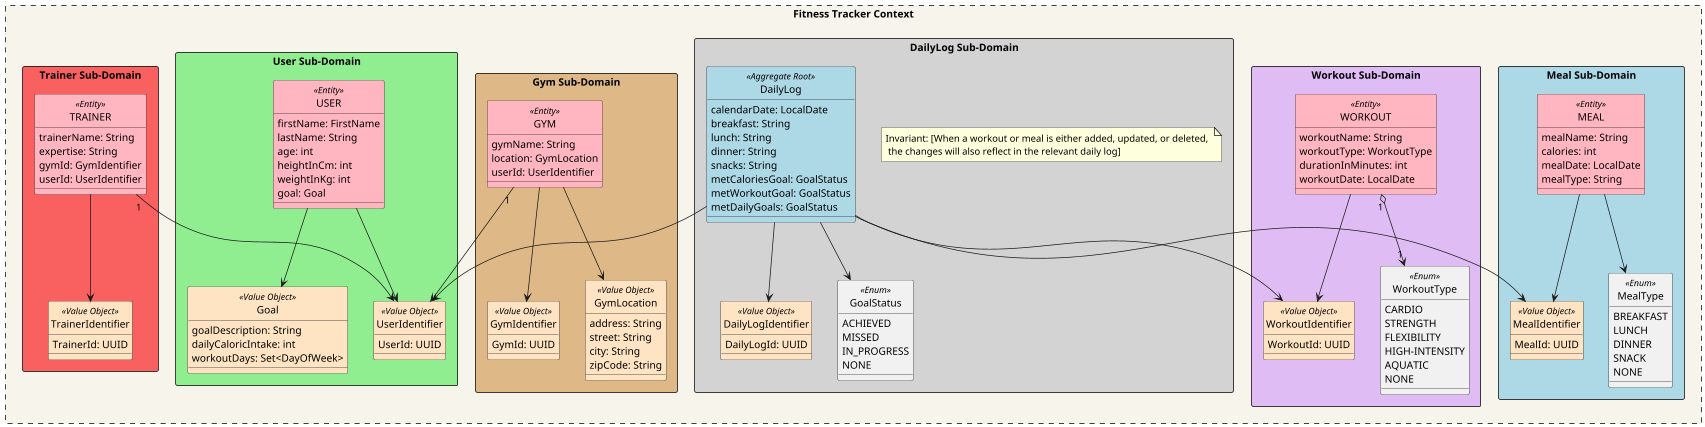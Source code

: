 @startuml
hide circle
top to bottom direction
scale 0.2
!define ENTITY(entityName) class entityName << Entity >>
!define ENUM(enumName) class enumName << Enum >>
!define AGGREGATE(aggregateName) class aggregateName << Aggregate >>
!define AGGREGATE_ROOT(aggregateRootName) class aggregateRootName << Aggregate Root >>
!define AGGREGATE_ROOT_ENTITY(aggregateRootEntityName) class aggregateRootEntityName << Aggregate Root >> << Entity >>
!define VALUE_OBJECT(valueObjectName) class valueObjectName << Value Object >>
!pragma useVerticalIf on
skinparam dpi 350
skinparam packageStyle rectangle
skinparam rectangle {
    BackgroundColor #f7f4eb
    BorderColor Black
}
rectangle "Fitness Tracker Context" as BoundedContextFitnessTracker #line.dashed {
    Package "User Sub-Domain" as User <<Rectangle>> #LightGreen {
        ENTITY(USER) #lightPink{
            firstName: FirstName
            lastName: String
            age: int
            heightInCm: int
            weightInKg: int
            goal: Goal
        }

        VALUE_OBJECT(UserIdentifier) #Bisque{
            UserId: UUID
        }

        VALUE_OBJECT(Goal) #Bisque{
            goalDescription: String
            dailyCaloricIntake: int
            workoutDays: Set<DayOfWeek>
        }

        USER --> UserIdentifier
        USER --> Goal
    }

    Package "Workout Sub-Domain" as Workout <<Rectangle>> #DFBDF4 {
        ENTITY(WORKOUT) #lightPink{
            workoutName: String
            workoutType: WorkoutType
            durationInMinutes: int
            workoutDate: LocalDate
        }

        ENUM(WorkoutType){
            CARDIO
            STRENGTH
            FLEXIBILITY
            HIGH-INTENSITY
            AQUATIC
            NONE
        }

        VALUE_OBJECT(WorkoutIdentifier) #Bisque{
            WorkoutId: UUID
        }

        WORKOUT --> WorkoutIdentifier
        WORKOUT"1" o--> "1"WorkoutType
    }

    Package "Meal Sub-Domain" as Meal <<Rectangle>> #LightBlue {
            ENTITY(MEAL) #lightPink{
                mealName: String
                calories: int
                mealDate: LocalDate
                mealType: String
            }

            VALUE_OBJECT(MealIdentifier) #Bisque{
                MealId: UUID
            }

            ENUM(MealType){
                BREAKFAST
                LUNCH
                DINNER
                SNACK
                NONE
            }

            MEAL --> MealIdentifier
            MEAL --> MealType
        }
    Package "DailyLog Sub-Domain" as DailyLogSubDomain <<Rectangle>> #LightGray {

            note "Invariant: [When a workout or meal is either added, updated, or deleted, \n the changes will also reflect in the relevant daily log]" as dailyLogInvariant
            AGGREGATE_ROOT(DailyLog) #lightBlue{
                calendarDate: LocalDate
                breakfast: String
                lunch: String
                dinner: String
                snacks: String
                metCaloriesGoal: GoalStatus
                metWorkoutGoal: GoalStatus
                metDailyGoals: GoalStatus

            }

            VALUE_OBJECT(DailyLogIdentifier) #Bisque{
                DailyLogId: UUID
            }

            ENUM(GoalStatus){
                ACHIEVED
                MISSED
                IN_PROGRESS
                NONE
            }

            DailyLog --> DailyLogIdentifier
            DailyLog --> MealIdentifier
            DailyLog --> WorkoutIdentifier
            DailyLog --> UserIdentifier
            DailyLog --> GoalStatus
        }

    Package "Gym Sub-Domain" as Gym <<Rectangle>> #deb887 {
            ENTITY(GYM) #lightPink{
                gymName: String
                location: GymLocation
                userId: UserIdentifier

            }

            VALUE_OBJECT(GymIdentifier) #Bisque{
                GymId: UUID
            }

            VALUE_OBJECT(GymLocation) #Bisque{
                address: String
                street: String
                city: String
                zipCode: String
            }

            GYM"1" --> UserIdentifier
            GYM --> GymIdentifier
            GYM --> GymLocation

        }

    Package "Trainer Sub-Domain" as Trainer <<Rectangle>> #f96161 {
                ENTITY(TRAINER) #lightPink{
                    trainerName: String
                    expertise: String
                    gymId: GymIdentifier
                    userId: UserIdentifier
                }

                VALUE_OBJECT(TrainerIdentifier) #Bisque{
                    TrainerId: UUID
                }

                TRAINER --> TrainerIdentifier
                TRAINER"1" --> UserIdentifier
            }
}
@enduml